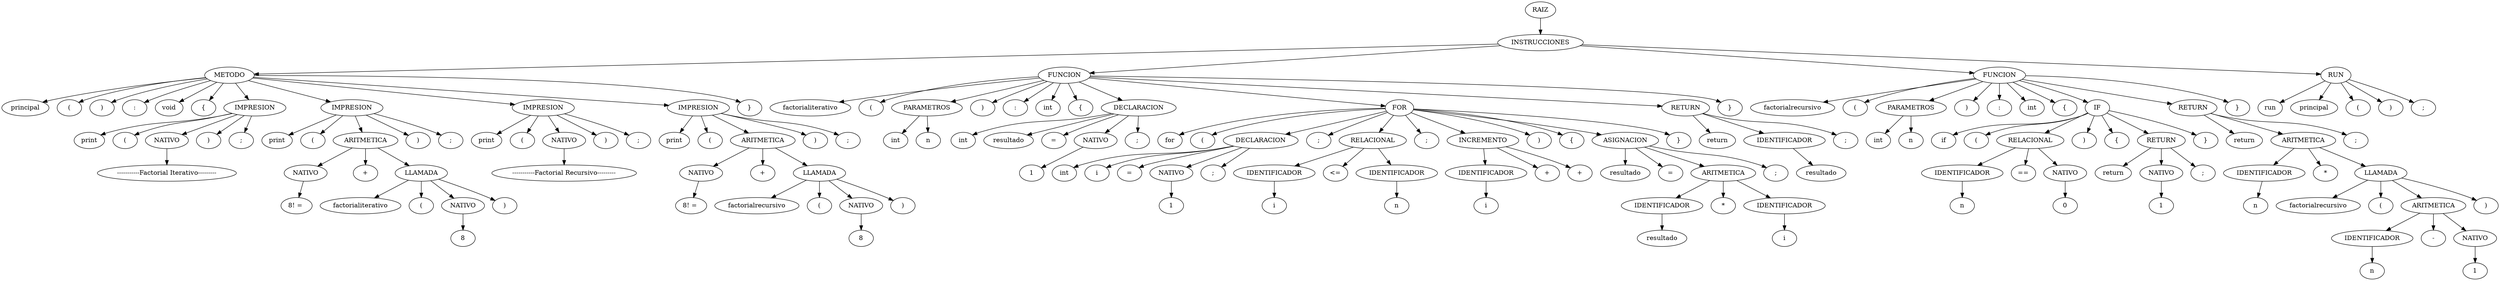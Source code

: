 digraph arbolAST{ 
      n0[label="RAIZ"];
      n1[label="INSTRUCCIONES"];
      n0 -> n1;n2[label="METODO"];
      n1 -> n2;n3[label="principal"];
      n2 -> n3;n4[label="("];
      n2 -> n4;n5[label=")"];
      n2 -> n5;n6[label=":"];
      n2 -> n6;n7[label="void"];
      n2 -> n7;n8[label="{"];
      n2 -> n8;n9[label="IMPRESION"];
      n2 -> n9;n10[label="print"];
      n9 -> n10;n11[label="("];
      n9 -> n11;n12[label="NATIVO"];
      n9 -> n12;n13[label="-----------Factorial Iterativo---------"];
      n12 -> n13;n14[label=")"];
      n9 -> n14;n15[label=";"];
      n9 -> n15;n16[label="IMPRESION"];
      n2 -> n16;n17[label="print"];
      n16 -> n17;n18[label="("];
      n16 -> n18;n19[label="ARITMETICA"];
      n16 -> n19;n20[label="NATIVO"];
      n19 -> n20;n21[label="8! = "];
      n20 -> n21;n22[label="+"];
      n19 -> n22;n23[label="LLAMADA"];
      n19 -> n23;n24[label="factorialiterativo"];
      n23 -> n24;n25[label="("];
      n23 -> n25;n26[label="NATIVO"];
      n23 -> n26;n27[label="8"];
      n26 -> n27;n28[label=")"];
      n23 -> n28;n29[label=")"];
      n16 -> n29;n30[label=";"];
      n16 -> n30;n31[label="IMPRESION"];
      n2 -> n31;n32[label="print"];
      n31 -> n32;n33[label="("];
      n31 -> n33;n34[label="NATIVO"];
      n31 -> n34;n35[label="-----------Factorial Recursivo---------"];
      n34 -> n35;n36[label=")"];
      n31 -> n36;n37[label=";"];
      n31 -> n37;n38[label="IMPRESION"];
      n2 -> n38;n39[label="print"];
      n38 -> n39;n40[label="("];
      n38 -> n40;n41[label="ARITMETICA"];
      n38 -> n41;n42[label="NATIVO"];
      n41 -> n42;n43[label="8! = "];
      n42 -> n43;n44[label="+"];
      n41 -> n44;n45[label="LLAMADA"];
      n41 -> n45;n46[label="factorialrecursivo"];
      n45 -> n46;n47[label="("];
      n45 -> n47;n48[label="NATIVO"];
      n45 -> n48;n49[label="8"];
      n48 -> n49;n50[label=")"];
      n45 -> n50;n51[label=")"];
      n38 -> n51;n52[label=";"];
      n38 -> n52;n53[label="}"];
      n2 -> n53;n54[label="FUNCION"];
      n1 -> n54;n55[label="factorialiterativo"];
      n54 -> n55;n56[label="("];
      n54 -> n56;n57[label="PARAMETROS"];
      n54 -> n57;n58[label="int"];
      n57 -> n58;n59[label="n"];
      n57 -> n59;n60[label=")"];
      n54 -> n60;n61[label=":"];
      n54 -> n61;n62[label="int"];
      n54 -> n62;n63[label="{"];
      n54 -> n63;n64[label="DECLARACION"];
      n54 -> n64;n65[label="int"];
      n64 -> n65;n66[label="resultado"];
      n64 -> n66;n67[label="="];
      n64 -> n67;n68[label="NATIVO"];
      n64 -> n68;n69[label="1"];
      n68 -> n69;n70[label=";"];
      n64 -> n70;n71[label="FOR"];
      n54 -> n71;n72[label="for"];
      n71 -> n72;n73[label="("];
      n71 -> n73;n74[label="DECLARACION"];
      n71 -> n74;n75[label="int"];
      n74 -> n75;n76[label="i"];
      n74 -> n76;n77[label="="];
      n74 -> n77;n78[label="NATIVO"];
      n74 -> n78;n79[label="1"];
      n78 -> n79;n80[label=";"];
      n74 -> n80;n81[label=";"];
      n71 -> n81;n82[label="RELACIONAL"];
      n71 -> n82;n83[label="IDENTIFICADOR"];
      n82 -> n83;n84[label="i"];
      n83 -> n84;n85[label="<="];
      n82 -> n85;n86[label="IDENTIFICADOR"];
      n82 -> n86;n87[label="n"];
      n86 -> n87;n88[label=";"];
      n71 -> n88;n89[label="INCREMENTO"];
      n71 -> n89;n90[label="IDENTIFICADOR"];
      n89 -> n90;n91[label="i"];
      n90 -> n91;n92[label="+"];
      n89 -> n92;n93[label="+"];
      n89 -> n93;n94[label=")"];
      n71 -> n94;n95[label="{"];
      n71 -> n95;n96[label="ASIGNACION"];
      n71 -> n96;n97[label="resultado"];
      n96 -> n97;n98[label="="];
      n96 -> n98;n99[label="ARITMETICA"];
      n96 -> n99;n100[label="IDENTIFICADOR"];
      n99 -> n100;n101[label="resultado"];
      n100 -> n101;n102[label="*"];
      n99 -> n102;n103[label="IDENTIFICADOR"];
      n99 -> n103;n104[label="i"];
      n103 -> n104;n105[label=";"];
      n96 -> n105;n106[label="}"];
      n71 -> n106;n107[label="RETURN"];
      n54 -> n107;n108[label="return"];
      n107 -> n108;n109[label="IDENTIFICADOR"];
      n107 -> n109;n110[label="resultado"];
      n109 -> n110;n111[label=";"];
      n107 -> n111;n112[label="}"];
      n54 -> n112;n113[label="FUNCION"];
      n1 -> n113;n114[label="factorialrecursivo"];
      n113 -> n114;n115[label="("];
      n113 -> n115;n116[label="PARAMETROS"];
      n113 -> n116;n117[label="int"];
      n116 -> n117;n118[label="n"];
      n116 -> n118;n119[label=")"];
      n113 -> n119;n120[label=":"];
      n113 -> n120;n121[label="int"];
      n113 -> n121;n122[label="{"];
      n113 -> n122;n123[label="IF"];
      n113 -> n123;n124[label="if"];
      n123 -> n124;n125[label="("];
      n123 -> n125;n126[label="RELACIONAL"];
      n123 -> n126;n127[label="IDENTIFICADOR"];
      n126 -> n127;n128[label="n"];
      n127 -> n128;n129[label="=="];
      n126 -> n129;n130[label="NATIVO"];
      n126 -> n130;n131[label="0"];
      n130 -> n131;n132[label=")"];
      n123 -> n132;n133[label="{"];
      n123 -> n133;n134[label="RETURN"];
      n123 -> n134;n135[label="return"];
      n134 -> n135;n136[label="NATIVO"];
      n134 -> n136;n137[label="1"];
      n136 -> n137;n138[label=";"];
      n134 -> n138;n139[label="}"];
      n123 -> n139;n140[label="RETURN"];
      n113 -> n140;n141[label="return"];
      n140 -> n141;n142[label="ARITMETICA"];
      n140 -> n142;n143[label="IDENTIFICADOR"];
      n142 -> n143;n144[label="n"];
      n143 -> n144;n145[label="*"];
      n142 -> n145;n146[label="LLAMADA"];
      n142 -> n146;n147[label="factorialrecursivo"];
      n146 -> n147;n148[label="("];
      n146 -> n148;n149[label="ARITMETICA"];
      n146 -> n149;n150[label="IDENTIFICADOR"];
      n149 -> n150;n151[label="n"];
      n150 -> n151;n152[label="-"];
      n149 -> n152;n153[label="NATIVO"];
      n149 -> n153;n154[label="1"];
      n153 -> n154;n155[label=")"];
      n146 -> n155;n156[label=";"];
      n140 -> n156;n157[label="}"];
      n113 -> n157;n158[label="RUN"];
      n1 -> n158;n159[label="run"];
      n158 -> n159;n160[label="principal"];
      n158 -> n160;n161[label="("];
      n158 -> n161;n162[label=")"];
      n158 -> n162;n163[label=";"];
      n158 -> n163;
    }